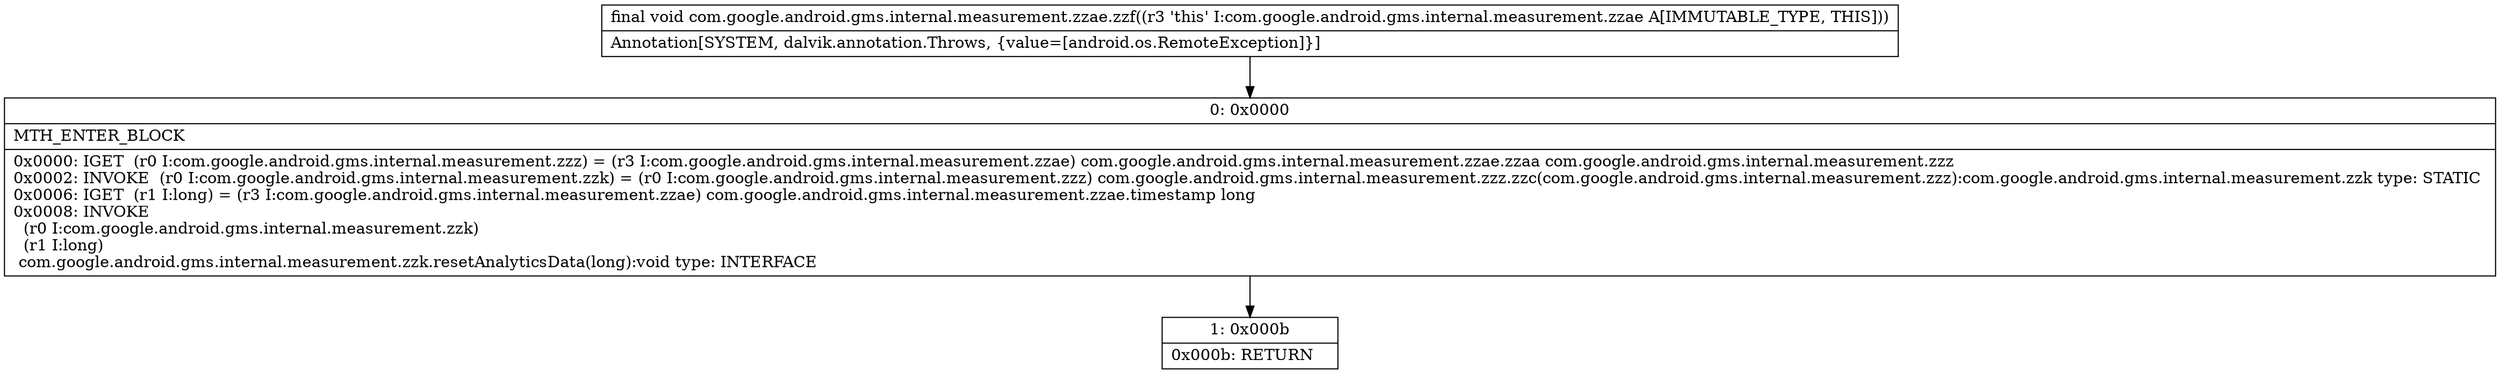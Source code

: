 digraph "CFG forcom.google.android.gms.internal.measurement.zzae.zzf()V" {
Node_0 [shape=record,label="{0\:\ 0x0000|MTH_ENTER_BLOCK\l|0x0000: IGET  (r0 I:com.google.android.gms.internal.measurement.zzz) = (r3 I:com.google.android.gms.internal.measurement.zzae) com.google.android.gms.internal.measurement.zzae.zzaa com.google.android.gms.internal.measurement.zzz \l0x0002: INVOKE  (r0 I:com.google.android.gms.internal.measurement.zzk) = (r0 I:com.google.android.gms.internal.measurement.zzz) com.google.android.gms.internal.measurement.zzz.zzc(com.google.android.gms.internal.measurement.zzz):com.google.android.gms.internal.measurement.zzk type: STATIC \l0x0006: IGET  (r1 I:long) = (r3 I:com.google.android.gms.internal.measurement.zzae) com.google.android.gms.internal.measurement.zzae.timestamp long \l0x0008: INVOKE  \l  (r0 I:com.google.android.gms.internal.measurement.zzk)\l  (r1 I:long)\l com.google.android.gms.internal.measurement.zzk.resetAnalyticsData(long):void type: INTERFACE \l}"];
Node_1 [shape=record,label="{1\:\ 0x000b|0x000b: RETURN   \l}"];
MethodNode[shape=record,label="{final void com.google.android.gms.internal.measurement.zzae.zzf((r3 'this' I:com.google.android.gms.internal.measurement.zzae A[IMMUTABLE_TYPE, THIS]))  | Annotation[SYSTEM, dalvik.annotation.Throws, \{value=[android.os.RemoteException]\}]\l}"];
MethodNode -> Node_0;
Node_0 -> Node_1;
}

